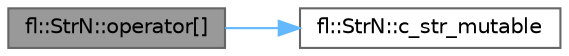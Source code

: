 digraph "fl::StrN::operator[]"
{
 // INTERACTIVE_SVG=YES
 // LATEX_PDF_SIZE
  bgcolor="transparent";
  edge [fontname=Helvetica,fontsize=10,labelfontname=Helvetica,labelfontsize=10];
  node [fontname=Helvetica,fontsize=10,shape=box,height=0.2,width=0.4];
  rankdir="LR";
  Node1 [id="Node000001",label="fl::StrN::operator[]",height=0.2,width=0.4,color="gray40", fillcolor="grey60", style="filled", fontcolor="black",tooltip=" "];
  Node1 -> Node2 [id="edge1_Node000001_Node000002",color="steelblue1",style="solid",tooltip=" "];
  Node2 [id="Node000002",label="fl::StrN::c_str_mutable",height=0.2,width=0.4,color="grey40", fillcolor="white", style="filled",URL="$dc/d96/classfl_1_1_str_n_a264b8b70d3366d978ad984aba4930561.html#a264b8b70d3366d978ad984aba4930561",tooltip=" "];
}
